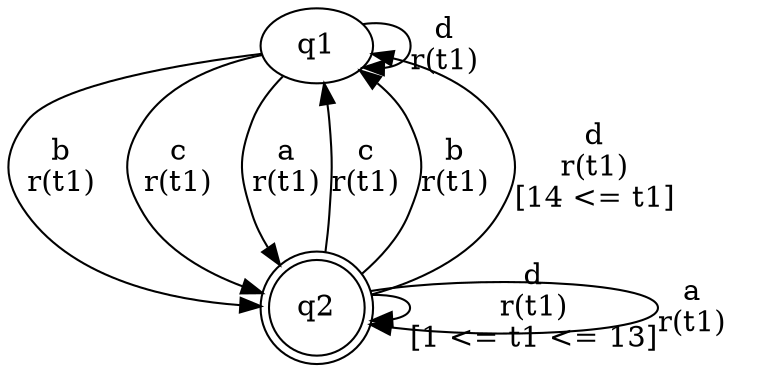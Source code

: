digraph L {
	qq1[label=q1]
	qq2[label=q2 shape=doublecircle]
	qq1 -> qq2[label="b\nr(t1)\n"]
	qq2 -> qq2[label="d\nr(t1)\n[1 <= t1 <= 13]"]
	qq2 -> qq2[label="a\nr(t1)\n"]
	qq2 -> qq1[label="c\nr(t1)\n"]
	qq2 -> qq1[label="b\nr(t1)\n"]
	qq2 -> qq1[label="d\nr(t1)\n[14 <= t1]"]
	qq1 -> qq2[label="c\nr(t1)\n"]
	qq1 -> qq2[label="a\nr(t1)\n"]
	qq1 -> qq1[label="d\nr(t1)\n"]
}
